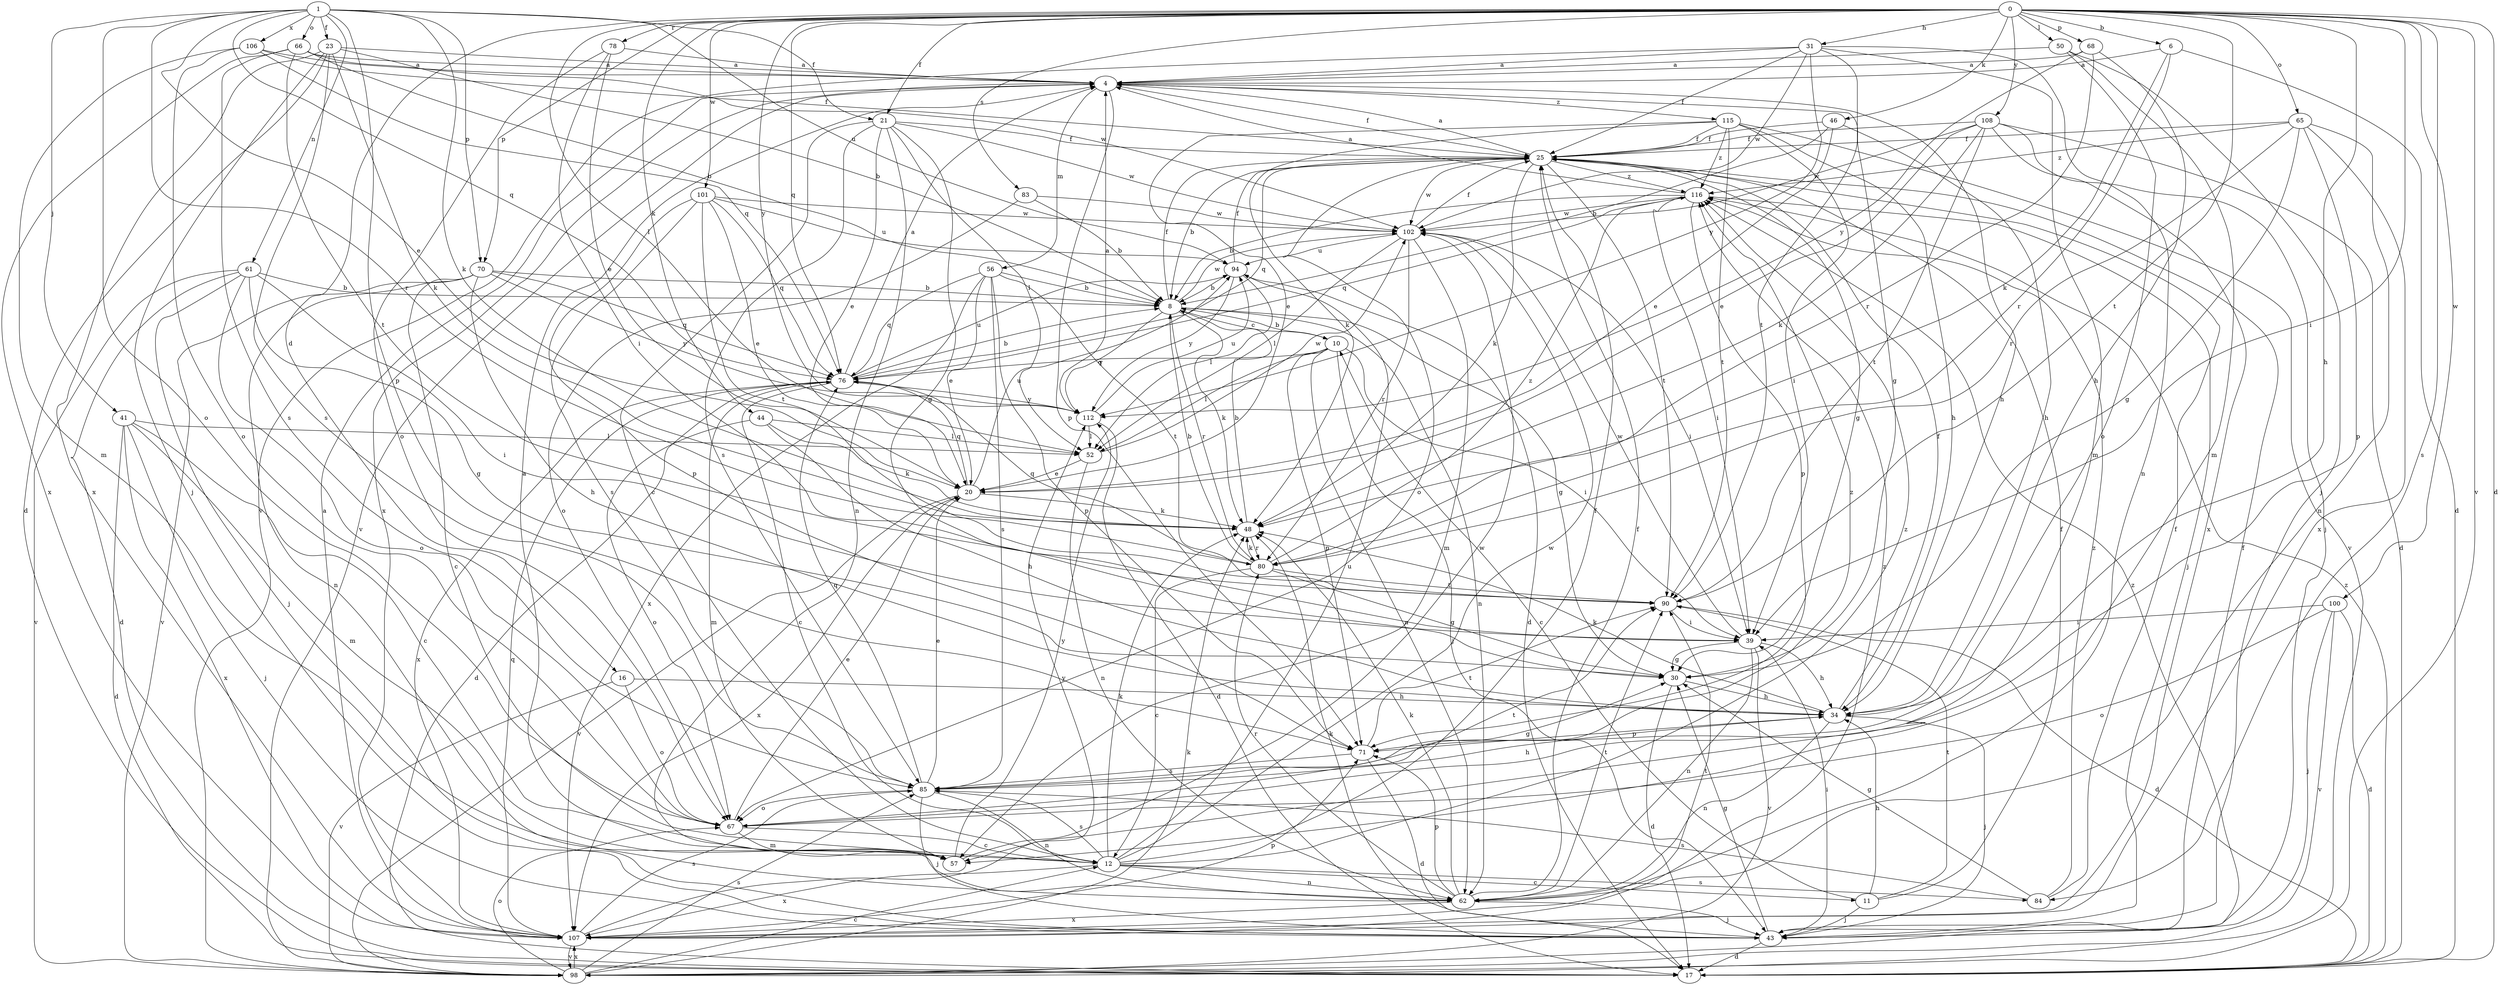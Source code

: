 strict digraph  {
0;
1;
4;
6;
8;
10;
11;
12;
16;
17;
20;
21;
23;
25;
30;
31;
34;
39;
41;
43;
44;
46;
48;
50;
52;
56;
57;
61;
62;
65;
66;
67;
68;
70;
71;
76;
78;
80;
83;
84;
85;
90;
94;
98;
100;
101;
102;
106;
107;
108;
112;
115;
116;
0 -> 6  [label=b];
0 -> 16  [label=d];
0 -> 17  [label=d];
0 -> 21  [label=f];
0 -> 31  [label=h];
0 -> 34  [label=h];
0 -> 39  [label=i];
0 -> 44  [label=k];
0 -> 46  [label=k];
0 -> 50  [label=l];
0 -> 52  [label=l];
0 -> 65  [label=o];
0 -> 68  [label=p];
0 -> 70  [label=p];
0 -> 76  [label=q];
0 -> 78  [label=r];
0 -> 83  [label=s];
0 -> 84  [label=s];
0 -> 90  [label=t];
0 -> 98  [label=v];
0 -> 100  [label=w];
0 -> 101  [label=w];
0 -> 108  [label=y];
0 -> 112  [label=y];
1 -> 20  [label=e];
1 -> 21  [label=f];
1 -> 23  [label=f];
1 -> 41  [label=j];
1 -> 48  [label=k];
1 -> 61  [label=n];
1 -> 66  [label=o];
1 -> 67  [label=o];
1 -> 70  [label=p];
1 -> 71  [label=p];
1 -> 76  [label=q];
1 -> 80  [label=r];
1 -> 94  [label=u];
1 -> 106  [label=x];
4 -> 25  [label=f];
4 -> 30  [label=g];
4 -> 34  [label=h];
4 -> 56  [label=m];
4 -> 71  [label=p];
4 -> 98  [label=v];
4 -> 107  [label=x];
4 -> 115  [label=z];
6 -> 4  [label=a];
6 -> 17  [label=d];
6 -> 48  [label=k];
6 -> 80  [label=r];
8 -> 10  [label=c];
8 -> 25  [label=f];
8 -> 30  [label=g];
8 -> 48  [label=k];
8 -> 62  [label=n];
8 -> 80  [label=r];
8 -> 102  [label=w];
8 -> 112  [label=y];
10 -> 8  [label=b];
10 -> 39  [label=i];
10 -> 43  [label=j];
10 -> 52  [label=l];
10 -> 62  [label=n];
10 -> 71  [label=p];
10 -> 76  [label=q];
11 -> 10  [label=c];
11 -> 25  [label=f];
11 -> 34  [label=h];
11 -> 43  [label=j];
11 -> 90  [label=t];
12 -> 11  [label=c];
12 -> 25  [label=f];
12 -> 48  [label=k];
12 -> 62  [label=n];
12 -> 84  [label=s];
12 -> 85  [label=s];
12 -> 94  [label=u];
12 -> 102  [label=w];
12 -> 107  [label=x];
12 -> 116  [label=z];
16 -> 34  [label=h];
16 -> 67  [label=o];
16 -> 98  [label=v];
17 -> 116  [label=z];
20 -> 48  [label=k];
20 -> 76  [label=q];
20 -> 94  [label=u];
20 -> 98  [label=v];
20 -> 107  [label=x];
21 -> 12  [label=c];
21 -> 20  [label=e];
21 -> 25  [label=f];
21 -> 30  [label=g];
21 -> 52  [label=l];
21 -> 62  [label=n];
21 -> 85  [label=s];
21 -> 102  [label=w];
23 -> 4  [label=a];
23 -> 8  [label=b];
23 -> 17  [label=d];
23 -> 43  [label=j];
23 -> 48  [label=k];
23 -> 85  [label=s];
23 -> 107  [label=x];
25 -> 4  [label=a];
25 -> 8  [label=b];
25 -> 30  [label=g];
25 -> 48  [label=k];
25 -> 67  [label=o];
25 -> 76  [label=q];
25 -> 90  [label=t];
25 -> 102  [label=w];
25 -> 116  [label=z];
30 -> 17  [label=d];
30 -> 34  [label=h];
31 -> 4  [label=a];
31 -> 25  [label=f];
31 -> 57  [label=m];
31 -> 62  [label=n];
31 -> 90  [label=t];
31 -> 98  [label=v];
31 -> 102  [label=w];
31 -> 112  [label=y];
34 -> 25  [label=f];
34 -> 43  [label=j];
34 -> 48  [label=k];
34 -> 62  [label=n];
34 -> 71  [label=p];
39 -> 30  [label=g];
39 -> 34  [label=h];
39 -> 62  [label=n];
39 -> 98  [label=v];
39 -> 102  [label=w];
41 -> 12  [label=c];
41 -> 17  [label=d];
41 -> 43  [label=j];
41 -> 52  [label=l];
41 -> 57  [label=m];
41 -> 107  [label=x];
43 -> 17  [label=d];
43 -> 25  [label=f];
43 -> 30  [label=g];
43 -> 39  [label=i];
43 -> 48  [label=k];
44 -> 34  [label=h];
44 -> 48  [label=k];
44 -> 52  [label=l];
44 -> 67  [label=o];
46 -> 8  [label=b];
46 -> 20  [label=e];
46 -> 25  [label=f];
46 -> 34  [label=h];
48 -> 8  [label=b];
48 -> 80  [label=r];
50 -> 4  [label=a];
50 -> 43  [label=j];
50 -> 57  [label=m];
50 -> 67  [label=o];
52 -> 20  [label=e];
52 -> 62  [label=n];
52 -> 102  [label=w];
56 -> 8  [label=b];
56 -> 20  [label=e];
56 -> 71  [label=p];
56 -> 76  [label=q];
56 -> 85  [label=s];
56 -> 90  [label=t];
56 -> 107  [label=x];
57 -> 4  [label=a];
57 -> 102  [label=w];
57 -> 112  [label=y];
61 -> 8  [label=b];
61 -> 17  [label=d];
61 -> 30  [label=g];
61 -> 39  [label=i];
61 -> 43  [label=j];
61 -> 67  [label=o];
61 -> 98  [label=v];
62 -> 25  [label=f];
62 -> 43  [label=j];
62 -> 48  [label=k];
62 -> 71  [label=p];
62 -> 80  [label=r];
62 -> 90  [label=t];
62 -> 107  [label=x];
65 -> 25  [label=f];
65 -> 30  [label=g];
65 -> 62  [label=n];
65 -> 71  [label=p];
65 -> 80  [label=r];
65 -> 107  [label=x];
65 -> 116  [label=z];
66 -> 4  [label=a];
66 -> 8  [label=b];
66 -> 85  [label=s];
66 -> 90  [label=t];
66 -> 102  [label=w];
66 -> 107  [label=x];
67 -> 12  [label=c];
67 -> 20  [label=e];
67 -> 57  [label=m];
67 -> 90  [label=t];
68 -> 4  [label=a];
68 -> 34  [label=h];
68 -> 80  [label=r];
68 -> 112  [label=y];
70 -> 8  [label=b];
70 -> 12  [label=c];
70 -> 34  [label=h];
70 -> 62  [label=n];
70 -> 76  [label=q];
70 -> 98  [label=v];
70 -> 112  [label=y];
71 -> 17  [label=d];
71 -> 85  [label=s];
71 -> 90  [label=t];
76 -> 4  [label=a];
76 -> 8  [label=b];
76 -> 12  [label=c];
76 -> 17  [label=d];
76 -> 57  [label=m];
76 -> 94  [label=u];
76 -> 107  [label=x];
76 -> 112  [label=y];
78 -> 4  [label=a];
78 -> 20  [label=e];
78 -> 39  [label=i];
78 -> 67  [label=o];
80 -> 8  [label=b];
80 -> 12  [label=c];
80 -> 30  [label=g];
80 -> 48  [label=k];
80 -> 76  [label=q];
80 -> 90  [label=t];
80 -> 116  [label=z];
83 -> 8  [label=b];
83 -> 67  [label=o];
83 -> 102  [label=w];
84 -> 25  [label=f];
84 -> 30  [label=g];
84 -> 85  [label=s];
84 -> 116  [label=z];
85 -> 20  [label=e];
85 -> 30  [label=g];
85 -> 34  [label=h];
85 -> 43  [label=j];
85 -> 62  [label=n];
85 -> 67  [label=o];
85 -> 76  [label=q];
85 -> 116  [label=z];
90 -> 17  [label=d];
90 -> 39  [label=i];
94 -> 8  [label=b];
94 -> 17  [label=d];
94 -> 25  [label=f];
94 -> 52  [label=l];
94 -> 112  [label=y];
98 -> 12  [label=c];
98 -> 48  [label=k];
98 -> 67  [label=o];
98 -> 85  [label=s];
98 -> 107  [label=x];
98 -> 116  [label=z];
100 -> 17  [label=d];
100 -> 39  [label=i];
100 -> 43  [label=j];
100 -> 67  [label=o];
100 -> 98  [label=v];
101 -> 20  [label=e];
101 -> 71  [label=p];
101 -> 76  [label=q];
101 -> 85  [label=s];
101 -> 90  [label=t];
101 -> 94  [label=u];
101 -> 102  [label=w];
102 -> 25  [label=f];
102 -> 39  [label=i];
102 -> 52  [label=l];
102 -> 57  [label=m];
102 -> 80  [label=r];
102 -> 94  [label=u];
106 -> 4  [label=a];
106 -> 25  [label=f];
106 -> 57  [label=m];
106 -> 67  [label=o];
106 -> 76  [label=q];
107 -> 4  [label=a];
107 -> 71  [label=p];
107 -> 76  [label=q];
107 -> 85  [label=s];
107 -> 90  [label=t];
107 -> 98  [label=v];
107 -> 112  [label=y];
107 -> 116  [label=z];
108 -> 17  [label=d];
108 -> 20  [label=e];
108 -> 25  [label=f];
108 -> 43  [label=j];
108 -> 48  [label=k];
108 -> 90  [label=t];
108 -> 102  [label=w];
108 -> 107  [label=x];
112 -> 4  [label=a];
112 -> 17  [label=d];
112 -> 52  [label=l];
112 -> 94  [label=u];
115 -> 20  [label=e];
115 -> 25  [label=f];
115 -> 34  [label=h];
115 -> 39  [label=i];
115 -> 48  [label=k];
115 -> 90  [label=t];
115 -> 98  [label=v];
115 -> 116  [label=z];
116 -> 4  [label=a];
116 -> 8  [label=b];
116 -> 39  [label=i];
116 -> 43  [label=j];
116 -> 71  [label=p];
116 -> 76  [label=q];
116 -> 102  [label=w];
}
